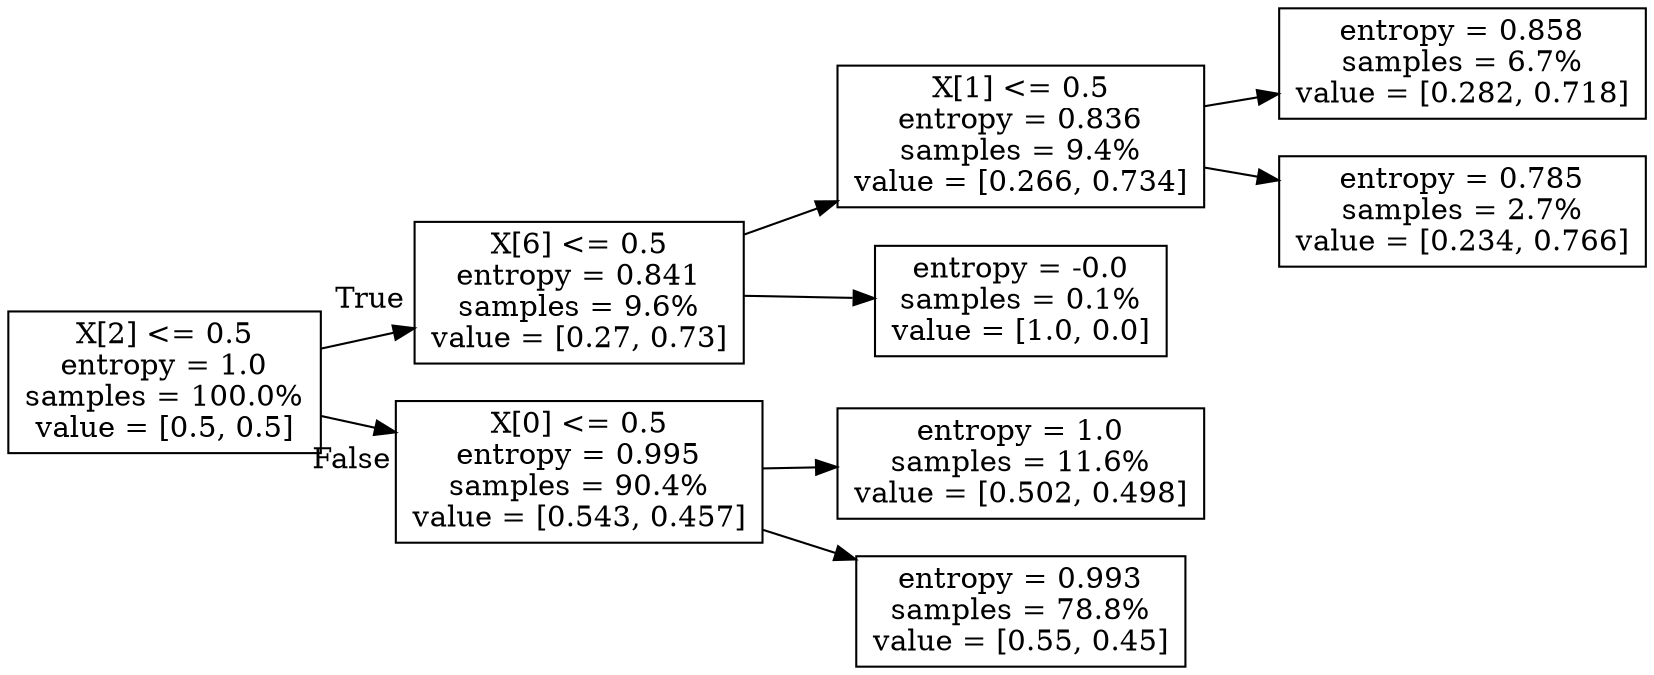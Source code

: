 digraph Tree {
node [shape=box] ;
rankdir=LR ;
0 [label="X[2] <= 0.5\nentropy = 1.0\nsamples = 100.0%\nvalue = [0.5, 0.5]"] ;
1 [label="X[6] <= 0.5\nentropy = 0.841\nsamples = 9.6%\nvalue = [0.27, 0.73]"] ;
0 -> 1 [labeldistance=2.5, labelangle=-45, headlabel="True"] ;
2 [label="X[1] <= 0.5\nentropy = 0.836\nsamples = 9.4%\nvalue = [0.266, 0.734]"] ;
1 -> 2 ;
3 [label="entropy = 0.858\nsamples = 6.7%\nvalue = [0.282, 0.718]"] ;
2 -> 3 ;
4 [label="entropy = 0.785\nsamples = 2.7%\nvalue = [0.234, 0.766]"] ;
2 -> 4 ;
5 [label="entropy = -0.0\nsamples = 0.1%\nvalue = [1.0, 0.0]"] ;
1 -> 5 ;
6 [label="X[0] <= 0.5\nentropy = 0.995\nsamples = 90.4%\nvalue = [0.543, 0.457]"] ;
0 -> 6 [labeldistance=2.5, labelangle=45, headlabel="False"] ;
7 [label="entropy = 1.0\nsamples = 11.6%\nvalue = [0.502, 0.498]"] ;
6 -> 7 ;
8 [label="entropy = 0.993\nsamples = 78.8%\nvalue = [0.55, 0.45]"] ;
6 -> 8 ;
}